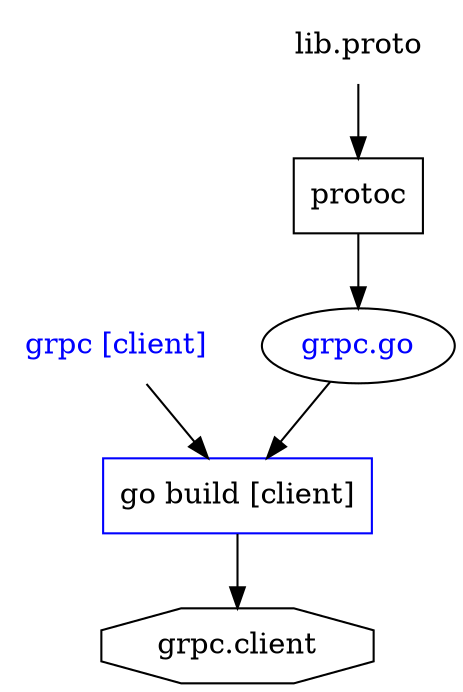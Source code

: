 strict digraph {
// Node definitions.
"grpc [client]" [
shape=plaintext
fontcolor=blue
];
"grpc.go" [fontcolor=blue];
"go build [client]" [
shape=box
color=blue
];
"grpc.client" [shape=octagon];
"lib.proto" [shape=plaintext];
protoc [shape=box];

// Edge definitions.
"grpc [client]" -> "go build [client]";
"grpc.go" -> "go build [client]";
"go build [client]" -> "grpc.client";
"lib.proto" -> protoc;
protoc -> "grpc.go";
}